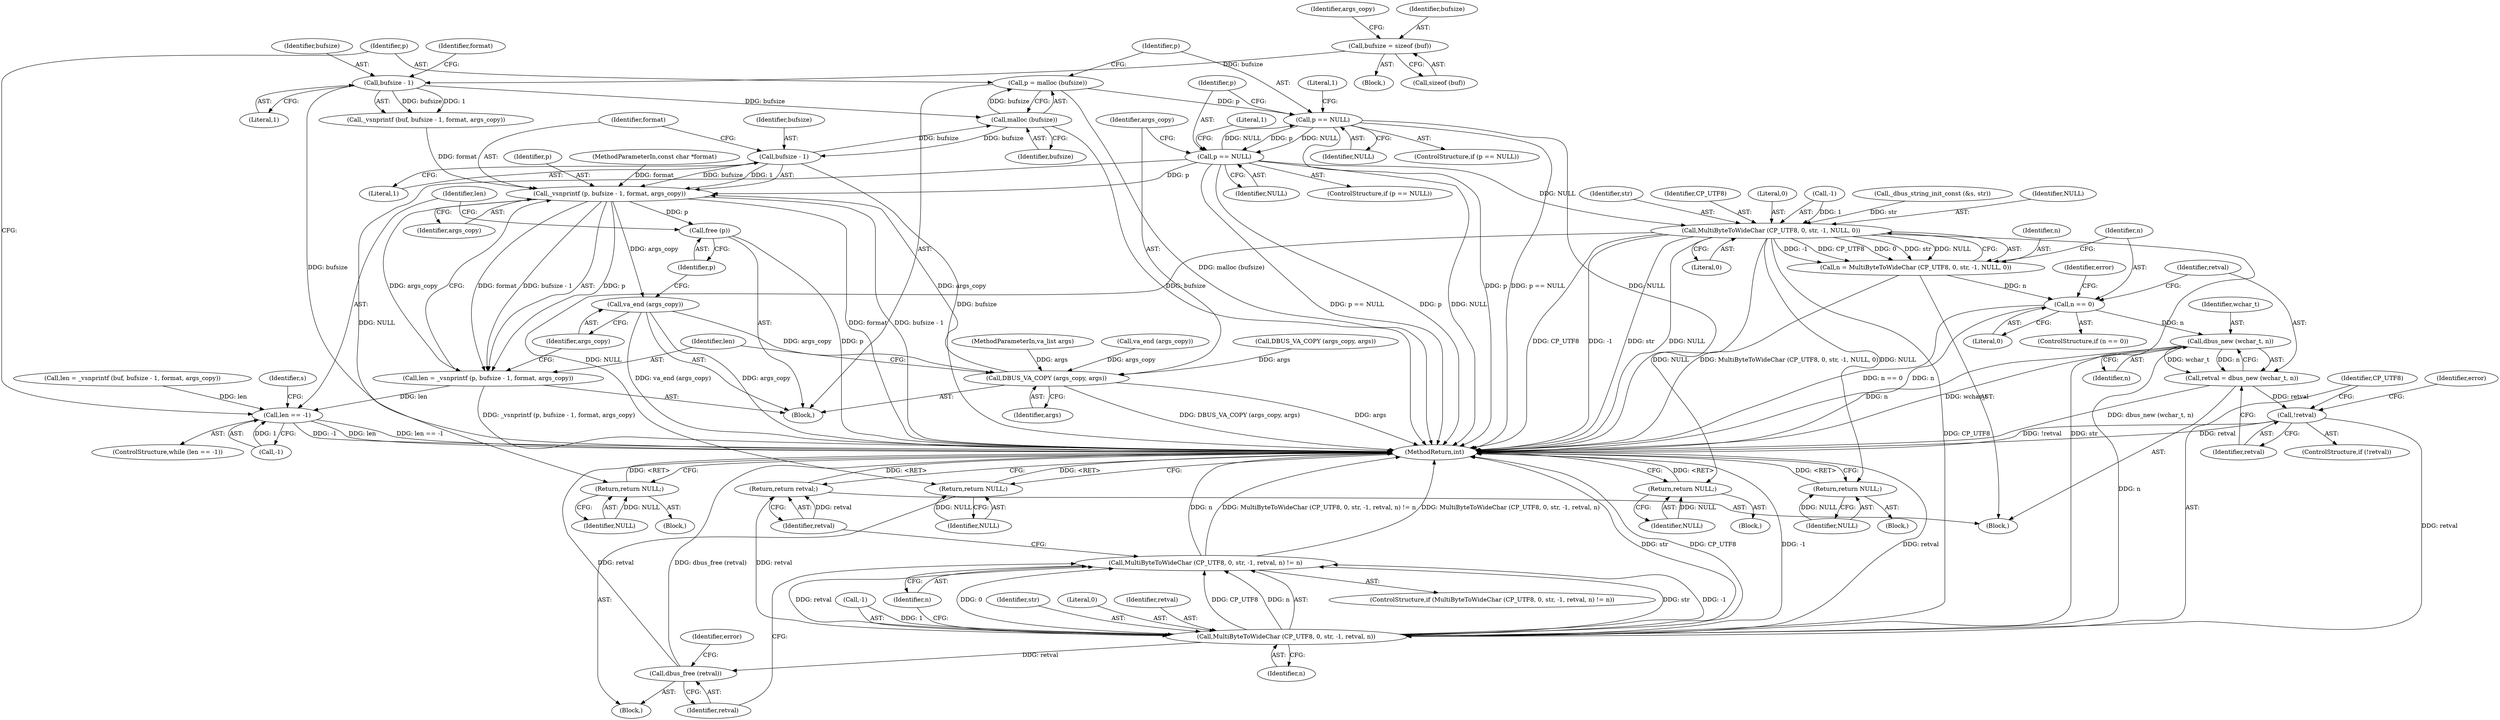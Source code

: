 digraph "0_dbus_954d75b2b64e4799f360d2a6bf9cff6d9fee37e7@API" {
"1000137" [label="(Call,p = malloc (bufsize))"];
"1000139" [label="(Call,malloc (bufsize))"];
"1000124" [label="(Call,bufsize - 1)"];
"1000113" [label="(Call,bufsize = sizeof (buf))"];
"1000162" [label="(Call,bufsize - 1)"];
"1000142" [label="(Call,p == NULL)"];
"1000149" [label="(Call,p == NULL)"];
"1000160" [label="(Call,_vsnprintf (p, bufsize - 1, format, args_copy))"];
"1000158" [label="(Call,len = _vsnprintf (p, bufsize - 1, format, args_copy))"];
"1000132" [label="(Call,len == -1)"];
"1000167" [label="(Call,va_end (args_copy))"];
"1000155" [label="(Call,DBUS_VA_COPY (args_copy, args))"];
"1000169" [label="(Call,free (p))"];
"1000193" [label="(Return,return NULL;)"];
"1000197" [label="(Call,MultiByteToWideChar (CP_UTF8, 0, str, -1, NULL, 0))"];
"1000195" [label="(Call,n = MultiByteToWideChar (CP_UTF8, 0, str, -1, NULL, 0))"];
"1000206" [label="(Call,n == 0)"];
"1000217" [label="(Call,dbus_new (wchar_t, n))"];
"1000215" [label="(Call,retval = dbus_new (wchar_t, n))"];
"1000221" [label="(Call,!retval)"];
"1000230" [label="(Call,MultiByteToWideChar (CP_UTF8, 0, str, -1, retval, n))"];
"1000229" [label="(Call,MultiByteToWideChar (CP_UTF8, 0, str, -1, retval, n) != n)"];
"1000240" [label="(Call,dbus_free (retval))"];
"1000248" [label="(Return,return retval;)"];
"1000213" [label="(Return,return NULL;)"];
"1000226" [label="(Return,return NULL;)"];
"1000246" [label="(Return,return NULL;)"];
"1000204" [label="(Literal,0)"];
"1000161" [label="(Identifier,p)"];
"1000118" [label="(Identifier,args_copy)"];
"1000170" [label="(Identifier,p)"];
"1000149" [label="(Call,p == NULL)"];
"1000217" [label="(Call,dbus_new (wchar_t, n))"];
"1000194" [label="(Identifier,NULL)"];
"1000198" [label="(Identifier,CP_UTF8)"];
"1000144" [label="(Identifier,NULL)"];
"1000150" [label="(Identifier,p)"];
"1000228" [label="(ControlStructure,if (MultiByteToWideChar (CP_UTF8, 0, str, -1, retval, n) != n))"];
"1000248" [label="(Return,return retval;)"];
"1000154" [label="(Literal,1)"];
"1000151" [label="(Identifier,NULL)"];
"1000126" [label="(Literal,1)"];
"1000147" [label="(Literal,1)"];
"1000237" [label="(Identifier,n)"];
"1000206" [label="(Call,n == 0)"];
"1000132" [label="(Call,len == -1)"];
"1000139" [label="(Call,malloc (bufsize))"];
"1000133" [label="(Identifier,len)"];
"1000213" [label="(Return,return NULL;)"];
"1000137" [label="(Call,p = malloc (bufsize))"];
"1000238" [label="(Identifier,n)"];
"1000227" [label="(Identifier,NULL)"];
"1000311" [label="(MethodReturn,int)"];
"1000165" [label="(Identifier,format)"];
"1000159" [label="(Identifier,len)"];
"1000239" [label="(Block,)"];
"1000141" [label="(ControlStructure,if (p == NULL))"];
"1000193" [label="(Return,return NULL;)"];
"1000216" [label="(Identifier,retval)"];
"1000219" [label="(Identifier,n)"];
"1000156" [label="(Identifier,args_copy)"];
"1000177" [label="(Identifier,s)"];
"1000127" [label="(Identifier,format)"];
"1000207" [label="(Identifier,n)"];
"1000167" [label="(Call,va_end (args_copy))"];
"1000188" [label="(Block,)"];
"1000124" [label="(Call,bufsize - 1)"];
"1000199" [label="(Literal,0)"];
"1000226" [label="(Return,return NULL;)"];
"1000120" [label="(Call,len = _vsnprintf (buf, bufsize - 1, format, args_copy))"];
"1000208" [label="(Literal,0)"];
"1000171" [label="(Block,)"];
"1000230" [label="(Call,MultiByteToWideChar (CP_UTF8, 0, str, -1, retval, n))"];
"1000215" [label="(Call,retval = dbus_new (wchar_t, n))"];
"1000243" [label="(Identifier,error)"];
"1000175" [label="(Call,_dbus_string_init_const (&s, str))"];
"1000166" [label="(Identifier,args_copy)"];
"1000249" [label="(Identifier,retval)"];
"1000247" [label="(Identifier,NULL)"];
"1000246" [label="(Return,return NULL;)"];
"1000196" [label="(Identifier,n)"];
"1000225" [label="(Identifier,error)"];
"1000125" [label="(Identifier,bufsize)"];
"1000160" [label="(Call,_vsnprintf (p, bufsize - 1, format, args_copy))"];
"1000195" [label="(Call,n = MultiByteToWideChar (CP_UTF8, 0, str, -1, NULL, 0))"];
"1000234" [label="(Call,-1)"];
"1000223" [label="(Block,)"];
"1000218" [label="(Identifier,wchar_t)"];
"1000122" [label="(Call,_vsnprintf (buf, bufsize - 1, format, args_copy))"];
"1000214" [label="(Identifier,NULL)"];
"1000241" [label="(Identifier,retval)"];
"1000205" [label="(ControlStructure,if (n == 0))"];
"1000221" [label="(Call,!retval)"];
"1000240" [label="(Call,dbus_free (retval))"];
"1000129" [label="(Call,va_end (args_copy))"];
"1000162" [label="(Call,bufsize - 1)"];
"1000148" [label="(ControlStructure,if (p == NULL))"];
"1000211" [label="(Identifier,error)"];
"1000113" [label="(Call,bufsize = sizeof (buf))"];
"1000231" [label="(Identifier,CP_UTF8)"];
"1000142" [label="(Call,p == NULL)"];
"1000117" [label="(Call,DBUS_VA_COPY (args_copy, args))"];
"1000169" [label="(Call,free (p))"];
"1000233" [label="(Identifier,str)"];
"1000115" [label="(Call,sizeof (buf))"];
"1000143" [label="(Identifier,p)"];
"1000107" [label="(MethodParameterIn,va_list args)"];
"1000232" [label="(Literal,0)"];
"1000197" [label="(Call,MultiByteToWideChar (CP_UTF8, 0, str, -1, NULL, 0))"];
"1000164" [label="(Literal,1)"];
"1000138" [label="(Identifier,p)"];
"1000229" [label="(Call,MultiByteToWideChar (CP_UTF8, 0, str, -1, retval, n) != n)"];
"1000155" [label="(Call,DBUS_VA_COPY (args_copy, args))"];
"1000203" [label="(Identifier,NULL)"];
"1000163" [label="(Identifier,bufsize)"];
"1000201" [label="(Call,-1)"];
"1000236" [label="(Identifier,retval)"];
"1000157" [label="(Identifier,args)"];
"1000136" [label="(Block,)"];
"1000114" [label="(Identifier,bufsize)"];
"1000220" [label="(ControlStructure,if (!retval))"];
"1000158" [label="(Call,len = _vsnprintf (p, bufsize - 1, format, args_copy))"];
"1000200" [label="(Identifier,str)"];
"1000106" [label="(MethodParameterIn,const char *format)"];
"1000209" [label="(Block,)"];
"1000108" [label="(Block,)"];
"1000140" [label="(Identifier,bufsize)"];
"1000134" [label="(Call,-1)"];
"1000168" [label="(Identifier,args_copy)"];
"1000222" [label="(Identifier,retval)"];
"1000131" [label="(ControlStructure,while (len == -1))"];
"1000137" -> "1000136"  [label="AST: "];
"1000137" -> "1000139"  [label="CFG: "];
"1000138" -> "1000137"  [label="AST: "];
"1000139" -> "1000137"  [label="AST: "];
"1000143" -> "1000137"  [label="CFG: "];
"1000137" -> "1000311"  [label="DDG: malloc (bufsize)"];
"1000139" -> "1000137"  [label="DDG: bufsize"];
"1000137" -> "1000142"  [label="DDG: p"];
"1000139" -> "1000140"  [label="CFG: "];
"1000140" -> "1000139"  [label="AST: "];
"1000139" -> "1000311"  [label="DDG: bufsize"];
"1000124" -> "1000139"  [label="DDG: bufsize"];
"1000162" -> "1000139"  [label="DDG: bufsize"];
"1000139" -> "1000162"  [label="DDG: bufsize"];
"1000124" -> "1000122"  [label="AST: "];
"1000124" -> "1000126"  [label="CFG: "];
"1000125" -> "1000124"  [label="AST: "];
"1000126" -> "1000124"  [label="AST: "];
"1000127" -> "1000124"  [label="CFG: "];
"1000124" -> "1000311"  [label="DDG: bufsize"];
"1000124" -> "1000122"  [label="DDG: bufsize"];
"1000124" -> "1000122"  [label="DDG: 1"];
"1000113" -> "1000124"  [label="DDG: bufsize"];
"1000113" -> "1000108"  [label="AST: "];
"1000113" -> "1000115"  [label="CFG: "];
"1000114" -> "1000113"  [label="AST: "];
"1000115" -> "1000113"  [label="AST: "];
"1000118" -> "1000113"  [label="CFG: "];
"1000162" -> "1000160"  [label="AST: "];
"1000162" -> "1000164"  [label="CFG: "];
"1000163" -> "1000162"  [label="AST: "];
"1000164" -> "1000162"  [label="AST: "];
"1000165" -> "1000162"  [label="CFG: "];
"1000162" -> "1000311"  [label="DDG: bufsize"];
"1000162" -> "1000160"  [label="DDG: bufsize"];
"1000162" -> "1000160"  [label="DDG: 1"];
"1000142" -> "1000141"  [label="AST: "];
"1000142" -> "1000144"  [label="CFG: "];
"1000143" -> "1000142"  [label="AST: "];
"1000144" -> "1000142"  [label="AST: "];
"1000147" -> "1000142"  [label="CFG: "];
"1000150" -> "1000142"  [label="CFG: "];
"1000142" -> "1000311"  [label="DDG: p == NULL"];
"1000142" -> "1000311"  [label="DDG: NULL"];
"1000142" -> "1000311"  [label="DDG: p"];
"1000149" -> "1000142"  [label="DDG: NULL"];
"1000142" -> "1000149"  [label="DDG: p"];
"1000142" -> "1000149"  [label="DDG: NULL"];
"1000149" -> "1000148"  [label="AST: "];
"1000149" -> "1000151"  [label="CFG: "];
"1000150" -> "1000149"  [label="AST: "];
"1000151" -> "1000149"  [label="AST: "];
"1000154" -> "1000149"  [label="CFG: "];
"1000156" -> "1000149"  [label="CFG: "];
"1000149" -> "1000311"  [label="DDG: NULL"];
"1000149" -> "1000311"  [label="DDG: p == NULL"];
"1000149" -> "1000311"  [label="DDG: p"];
"1000149" -> "1000160"  [label="DDG: p"];
"1000149" -> "1000193"  [label="DDG: NULL"];
"1000149" -> "1000197"  [label="DDG: NULL"];
"1000160" -> "1000158"  [label="AST: "];
"1000160" -> "1000166"  [label="CFG: "];
"1000161" -> "1000160"  [label="AST: "];
"1000165" -> "1000160"  [label="AST: "];
"1000166" -> "1000160"  [label="AST: "];
"1000158" -> "1000160"  [label="CFG: "];
"1000160" -> "1000311"  [label="DDG: bufsize - 1"];
"1000160" -> "1000311"  [label="DDG: format"];
"1000160" -> "1000158"  [label="DDG: p"];
"1000160" -> "1000158"  [label="DDG: bufsize - 1"];
"1000160" -> "1000158"  [label="DDG: format"];
"1000160" -> "1000158"  [label="DDG: args_copy"];
"1000122" -> "1000160"  [label="DDG: format"];
"1000106" -> "1000160"  [label="DDG: format"];
"1000155" -> "1000160"  [label="DDG: args_copy"];
"1000160" -> "1000167"  [label="DDG: args_copy"];
"1000160" -> "1000169"  [label="DDG: p"];
"1000158" -> "1000136"  [label="AST: "];
"1000159" -> "1000158"  [label="AST: "];
"1000168" -> "1000158"  [label="CFG: "];
"1000158" -> "1000311"  [label="DDG: _vsnprintf (p, bufsize - 1, format, args_copy)"];
"1000158" -> "1000132"  [label="DDG: len"];
"1000132" -> "1000131"  [label="AST: "];
"1000132" -> "1000134"  [label="CFG: "];
"1000133" -> "1000132"  [label="AST: "];
"1000134" -> "1000132"  [label="AST: "];
"1000138" -> "1000132"  [label="CFG: "];
"1000177" -> "1000132"  [label="CFG: "];
"1000132" -> "1000311"  [label="DDG: len"];
"1000132" -> "1000311"  [label="DDG: len == -1"];
"1000132" -> "1000311"  [label="DDG: -1"];
"1000120" -> "1000132"  [label="DDG: len"];
"1000134" -> "1000132"  [label="DDG: 1"];
"1000167" -> "1000136"  [label="AST: "];
"1000167" -> "1000168"  [label="CFG: "];
"1000168" -> "1000167"  [label="AST: "];
"1000170" -> "1000167"  [label="CFG: "];
"1000167" -> "1000311"  [label="DDG: args_copy"];
"1000167" -> "1000311"  [label="DDG: va_end (args_copy)"];
"1000167" -> "1000155"  [label="DDG: args_copy"];
"1000155" -> "1000136"  [label="AST: "];
"1000155" -> "1000157"  [label="CFG: "];
"1000156" -> "1000155"  [label="AST: "];
"1000157" -> "1000155"  [label="AST: "];
"1000159" -> "1000155"  [label="CFG: "];
"1000155" -> "1000311"  [label="DDG: args"];
"1000155" -> "1000311"  [label="DDG: DBUS_VA_COPY (args_copy, args)"];
"1000129" -> "1000155"  [label="DDG: args_copy"];
"1000117" -> "1000155"  [label="DDG: args"];
"1000107" -> "1000155"  [label="DDG: args"];
"1000169" -> "1000136"  [label="AST: "];
"1000169" -> "1000170"  [label="CFG: "];
"1000170" -> "1000169"  [label="AST: "];
"1000133" -> "1000169"  [label="CFG: "];
"1000169" -> "1000311"  [label="DDG: p"];
"1000193" -> "1000188"  [label="AST: "];
"1000193" -> "1000194"  [label="CFG: "];
"1000194" -> "1000193"  [label="AST: "];
"1000311" -> "1000193"  [label="CFG: "];
"1000193" -> "1000311"  [label="DDG: <RET>"];
"1000194" -> "1000193"  [label="DDG: NULL"];
"1000197" -> "1000195"  [label="AST: "];
"1000197" -> "1000204"  [label="CFG: "];
"1000198" -> "1000197"  [label="AST: "];
"1000199" -> "1000197"  [label="AST: "];
"1000200" -> "1000197"  [label="AST: "];
"1000201" -> "1000197"  [label="AST: "];
"1000203" -> "1000197"  [label="AST: "];
"1000204" -> "1000197"  [label="AST: "];
"1000195" -> "1000197"  [label="CFG: "];
"1000197" -> "1000311"  [label="DDG: -1"];
"1000197" -> "1000311"  [label="DDG: str"];
"1000197" -> "1000311"  [label="DDG: NULL"];
"1000197" -> "1000311"  [label="DDG: CP_UTF8"];
"1000197" -> "1000195"  [label="DDG: -1"];
"1000197" -> "1000195"  [label="DDG: CP_UTF8"];
"1000197" -> "1000195"  [label="DDG: 0"];
"1000197" -> "1000195"  [label="DDG: str"];
"1000197" -> "1000195"  [label="DDG: NULL"];
"1000175" -> "1000197"  [label="DDG: str"];
"1000201" -> "1000197"  [label="DDG: 1"];
"1000197" -> "1000213"  [label="DDG: NULL"];
"1000197" -> "1000226"  [label="DDG: NULL"];
"1000197" -> "1000230"  [label="DDG: CP_UTF8"];
"1000197" -> "1000230"  [label="DDG: str"];
"1000197" -> "1000246"  [label="DDG: NULL"];
"1000195" -> "1000171"  [label="AST: "];
"1000196" -> "1000195"  [label="AST: "];
"1000207" -> "1000195"  [label="CFG: "];
"1000195" -> "1000311"  [label="DDG: MultiByteToWideChar (CP_UTF8, 0, str, -1, NULL, 0)"];
"1000195" -> "1000206"  [label="DDG: n"];
"1000206" -> "1000205"  [label="AST: "];
"1000206" -> "1000208"  [label="CFG: "];
"1000207" -> "1000206"  [label="AST: "];
"1000208" -> "1000206"  [label="AST: "];
"1000211" -> "1000206"  [label="CFG: "];
"1000216" -> "1000206"  [label="CFG: "];
"1000206" -> "1000311"  [label="DDG: n == 0"];
"1000206" -> "1000311"  [label="DDG: n"];
"1000206" -> "1000217"  [label="DDG: n"];
"1000217" -> "1000215"  [label="AST: "];
"1000217" -> "1000219"  [label="CFG: "];
"1000218" -> "1000217"  [label="AST: "];
"1000219" -> "1000217"  [label="AST: "];
"1000215" -> "1000217"  [label="CFG: "];
"1000217" -> "1000311"  [label="DDG: n"];
"1000217" -> "1000311"  [label="DDG: wchar_t"];
"1000217" -> "1000215"  [label="DDG: wchar_t"];
"1000217" -> "1000215"  [label="DDG: n"];
"1000217" -> "1000230"  [label="DDG: n"];
"1000215" -> "1000171"  [label="AST: "];
"1000216" -> "1000215"  [label="AST: "];
"1000222" -> "1000215"  [label="CFG: "];
"1000215" -> "1000311"  [label="DDG: dbus_new (wchar_t, n)"];
"1000215" -> "1000221"  [label="DDG: retval"];
"1000221" -> "1000220"  [label="AST: "];
"1000221" -> "1000222"  [label="CFG: "];
"1000222" -> "1000221"  [label="AST: "];
"1000225" -> "1000221"  [label="CFG: "];
"1000231" -> "1000221"  [label="CFG: "];
"1000221" -> "1000311"  [label="DDG: !retval"];
"1000221" -> "1000311"  [label="DDG: retval"];
"1000221" -> "1000230"  [label="DDG: retval"];
"1000230" -> "1000229"  [label="AST: "];
"1000230" -> "1000237"  [label="CFG: "];
"1000231" -> "1000230"  [label="AST: "];
"1000232" -> "1000230"  [label="AST: "];
"1000233" -> "1000230"  [label="AST: "];
"1000234" -> "1000230"  [label="AST: "];
"1000236" -> "1000230"  [label="AST: "];
"1000237" -> "1000230"  [label="AST: "];
"1000238" -> "1000230"  [label="CFG: "];
"1000230" -> "1000311"  [label="DDG: retval"];
"1000230" -> "1000311"  [label="DDG: str"];
"1000230" -> "1000311"  [label="DDG: CP_UTF8"];
"1000230" -> "1000311"  [label="DDG: -1"];
"1000230" -> "1000229"  [label="DDG: str"];
"1000230" -> "1000229"  [label="DDG: -1"];
"1000230" -> "1000229"  [label="DDG: retval"];
"1000230" -> "1000229"  [label="DDG: 0"];
"1000230" -> "1000229"  [label="DDG: CP_UTF8"];
"1000230" -> "1000229"  [label="DDG: n"];
"1000234" -> "1000230"  [label="DDG: 1"];
"1000230" -> "1000240"  [label="DDG: retval"];
"1000230" -> "1000248"  [label="DDG: retval"];
"1000229" -> "1000228"  [label="AST: "];
"1000229" -> "1000238"  [label="CFG: "];
"1000238" -> "1000229"  [label="AST: "];
"1000241" -> "1000229"  [label="CFG: "];
"1000249" -> "1000229"  [label="CFG: "];
"1000229" -> "1000311"  [label="DDG: n"];
"1000229" -> "1000311"  [label="DDG: MultiByteToWideChar (CP_UTF8, 0, str, -1, retval, n) != n"];
"1000229" -> "1000311"  [label="DDG: MultiByteToWideChar (CP_UTF8, 0, str, -1, retval, n)"];
"1000240" -> "1000239"  [label="AST: "];
"1000240" -> "1000241"  [label="CFG: "];
"1000241" -> "1000240"  [label="AST: "];
"1000243" -> "1000240"  [label="CFG: "];
"1000240" -> "1000311"  [label="DDG: dbus_free (retval)"];
"1000240" -> "1000311"  [label="DDG: retval"];
"1000248" -> "1000171"  [label="AST: "];
"1000248" -> "1000249"  [label="CFG: "];
"1000249" -> "1000248"  [label="AST: "];
"1000311" -> "1000248"  [label="CFG: "];
"1000248" -> "1000311"  [label="DDG: <RET>"];
"1000249" -> "1000248"  [label="DDG: retval"];
"1000213" -> "1000209"  [label="AST: "];
"1000213" -> "1000214"  [label="CFG: "];
"1000214" -> "1000213"  [label="AST: "];
"1000311" -> "1000213"  [label="CFG: "];
"1000213" -> "1000311"  [label="DDG: <RET>"];
"1000214" -> "1000213"  [label="DDG: NULL"];
"1000226" -> "1000223"  [label="AST: "];
"1000226" -> "1000227"  [label="CFG: "];
"1000227" -> "1000226"  [label="AST: "];
"1000311" -> "1000226"  [label="CFG: "];
"1000226" -> "1000311"  [label="DDG: <RET>"];
"1000227" -> "1000226"  [label="DDG: NULL"];
"1000246" -> "1000239"  [label="AST: "];
"1000246" -> "1000247"  [label="CFG: "];
"1000247" -> "1000246"  [label="AST: "];
"1000311" -> "1000246"  [label="CFG: "];
"1000246" -> "1000311"  [label="DDG: <RET>"];
"1000247" -> "1000246"  [label="DDG: NULL"];
}
